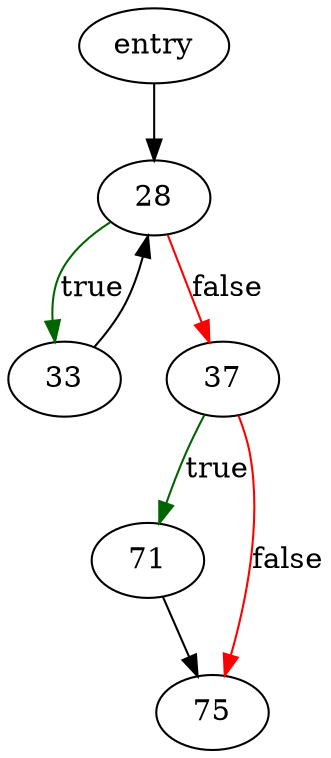 digraph "pcache1Rekey" {
	// Node definitions.
	4 [label=entry];
	28;
	33;
	37;
	71;
	75;

	// Edge definitions.
	4 -> 28;
	28 -> 33 [
		color=darkgreen
		label=true
	];
	28 -> 37 [
		color=red
		label=false
	];
	33 -> 28;
	37 -> 71 [
		color=darkgreen
		label=true
	];
	37 -> 75 [
		color=red
		label=false
	];
	71 -> 75;
}